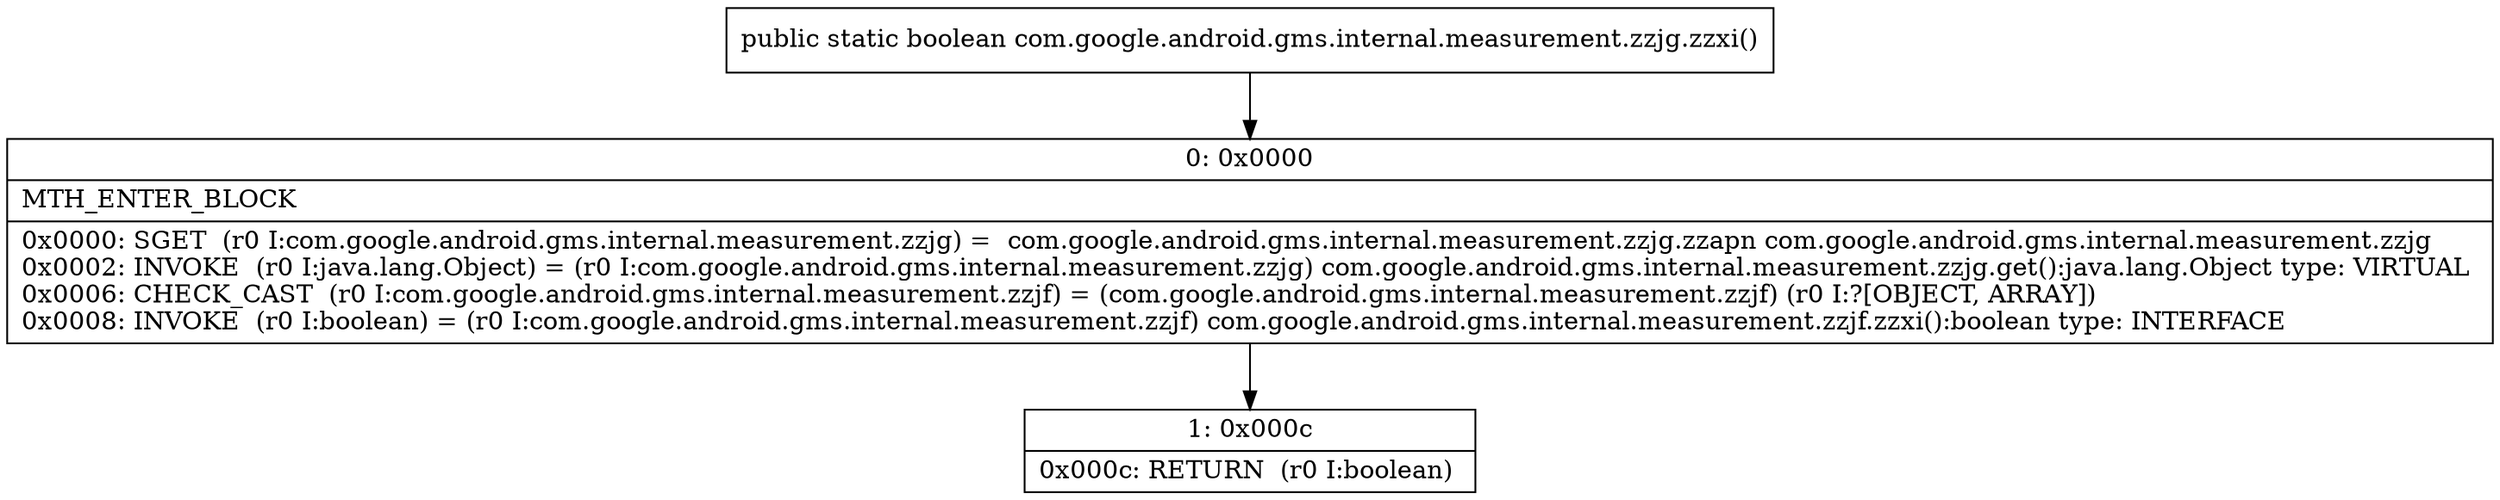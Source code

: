 digraph "CFG forcom.google.android.gms.internal.measurement.zzjg.zzxi()Z" {
Node_0 [shape=record,label="{0\:\ 0x0000|MTH_ENTER_BLOCK\l|0x0000: SGET  (r0 I:com.google.android.gms.internal.measurement.zzjg) =  com.google.android.gms.internal.measurement.zzjg.zzapn com.google.android.gms.internal.measurement.zzjg \l0x0002: INVOKE  (r0 I:java.lang.Object) = (r0 I:com.google.android.gms.internal.measurement.zzjg) com.google.android.gms.internal.measurement.zzjg.get():java.lang.Object type: VIRTUAL \l0x0006: CHECK_CAST  (r0 I:com.google.android.gms.internal.measurement.zzjf) = (com.google.android.gms.internal.measurement.zzjf) (r0 I:?[OBJECT, ARRAY]) \l0x0008: INVOKE  (r0 I:boolean) = (r0 I:com.google.android.gms.internal.measurement.zzjf) com.google.android.gms.internal.measurement.zzjf.zzxi():boolean type: INTERFACE \l}"];
Node_1 [shape=record,label="{1\:\ 0x000c|0x000c: RETURN  (r0 I:boolean) \l}"];
MethodNode[shape=record,label="{public static boolean com.google.android.gms.internal.measurement.zzjg.zzxi() }"];
MethodNode -> Node_0;
Node_0 -> Node_1;
}


